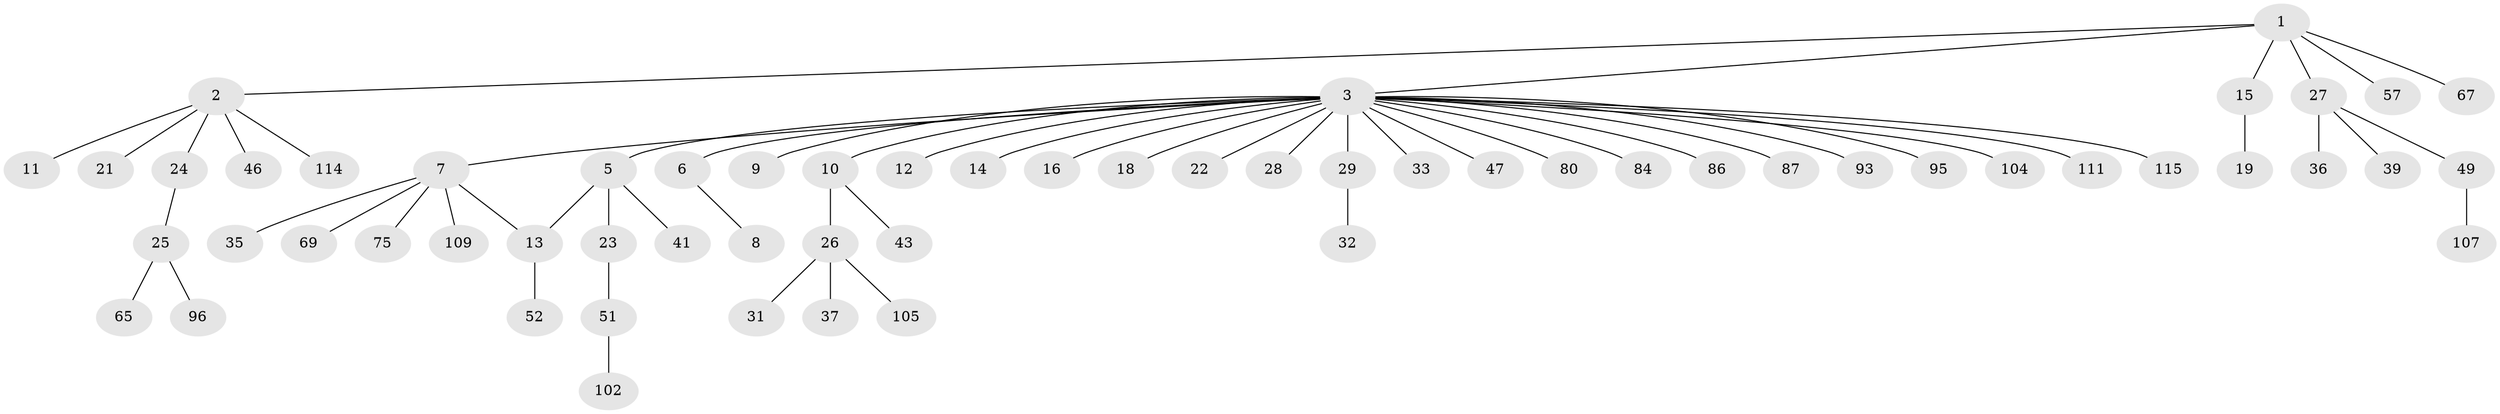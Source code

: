 // original degree distribution, {6: 0.025, 7: 0.008333333333333333, 25: 0.008333333333333333, 3: 0.06666666666666667, 9: 0.016666666666666666, 4: 0.05, 1: 0.675, 2: 0.13333333333333333, 5: 0.008333333333333333, 8: 0.008333333333333333}
// Generated by graph-tools (version 1.1) at 2025/14/03/09/25 04:14:28]
// undirected, 60 vertices, 60 edges
graph export_dot {
graph [start="1"]
  node [color=gray90,style=filled];
  1;
  2 [super="+17"];
  3 [super="+50+4"];
  5 [super="+30+81+91+106+61+20"];
  6 [super="+73+62"];
  7;
  8;
  9 [super="+103"];
  10 [super="+40+70+58"];
  11 [super="+113"];
  12;
  13 [super="+54"];
  14 [super="+78"];
  15 [super="+82+74+83+100+94+42+48"];
  16;
  18;
  19 [super="+45+59"];
  21;
  22;
  23;
  24;
  25;
  26;
  27 [super="+119+116+44+38+34"];
  28 [super="+76+92"];
  29 [super="+63+68+97+117+55+60"];
  31;
  32;
  33;
  35;
  36;
  37;
  39;
  41;
  43 [super="+53"];
  46;
  47;
  49;
  51;
  52;
  57;
  65;
  67;
  69 [super="+79"];
  75 [super="+89+108+77"];
  80;
  84;
  86;
  87;
  93;
  95;
  96;
  102;
  104;
  105;
  107;
  109;
  111;
  114;
  115;
  1 -- 2;
  1 -- 3;
  1 -- 15;
  1 -- 27;
  1 -- 57;
  1 -- 67;
  2 -- 11;
  2 -- 21;
  2 -- 24;
  2 -- 46;
  2 -- 114;
  3 -- 5 [weight=2];
  3 -- 6;
  3 -- 7;
  3 -- 9;
  3 -- 10;
  3 -- 12;
  3 -- 14;
  3 -- 16;
  3 -- 22;
  3 -- 28;
  3 -- 29;
  3 -- 33;
  3 -- 47;
  3 -- 80;
  3 -- 84;
  3 -- 86;
  3 -- 87;
  3 -- 93;
  3 -- 95;
  3 -- 111;
  3 -- 115;
  3 -- 104;
  3 -- 18;
  5 -- 23;
  5 -- 41;
  5 -- 13;
  6 -- 8;
  7 -- 13;
  7 -- 35;
  7 -- 69;
  7 -- 75;
  7 -- 109;
  10 -- 26;
  10 -- 43;
  13 -- 52;
  15 -- 19;
  23 -- 51;
  24 -- 25;
  25 -- 65;
  25 -- 96;
  26 -- 31;
  26 -- 37;
  26 -- 105;
  27 -- 49;
  27 -- 39;
  27 -- 36;
  29 -- 32;
  49 -- 107;
  51 -- 102;
}
